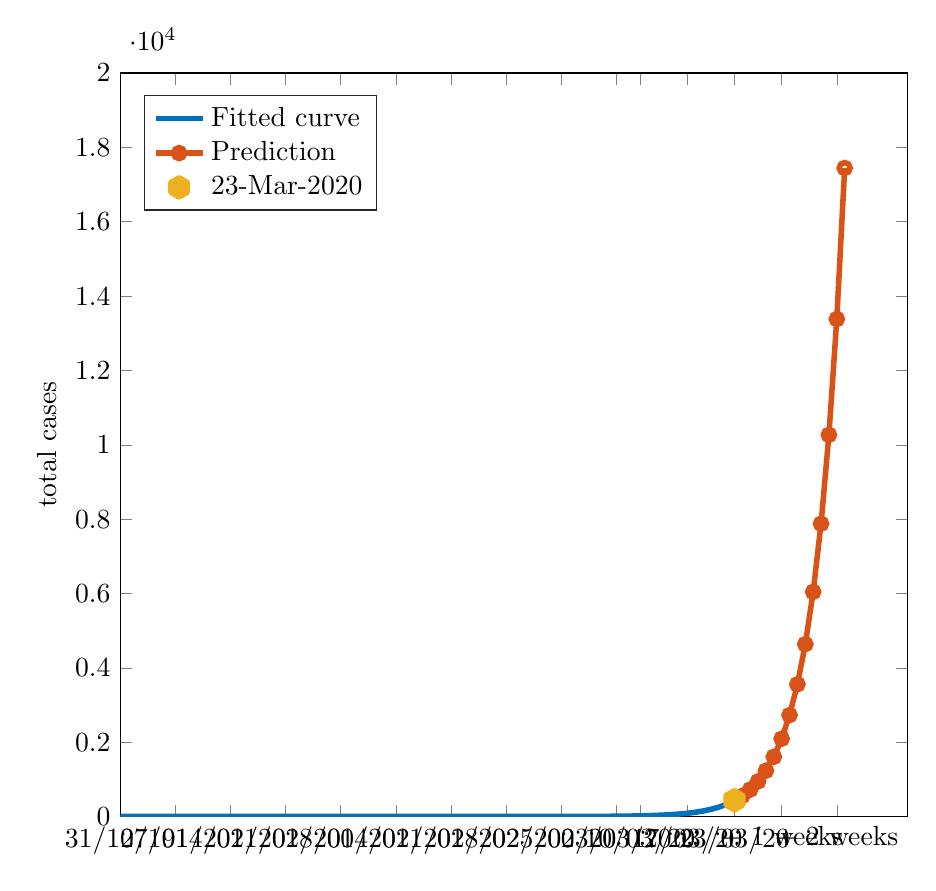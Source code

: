 % This file was created by matlab2tikz.
% Minimal pgfplots version: 1.3
%
\definecolor{mycolor1}{rgb}{0.0,0.447,0.741}%
\definecolor{mycolor2}{rgb}{0.85,0.325,0.098}%
\definecolor{mycolor3}{rgb}{0.929,0.694,0.125}%
%
\begin{tikzpicture}

\begin{axis}[%
width=10cm,
height=9.442cm,
at={(0cm,0cm)},
scale only axis,
xmin=0,
xmax=100,
xtick={0,7,14,21,28,35,42,49,56,63,66,72,78,84,91},
xticklabels={{31/12/19},{07/01/20},{14/01/20},{21/01/20},{28/01/20},{04/02/20},{11/02/20},{18/02/20},{25/02/20},{03/03/20},{10/03/20},{17/03/20},{23/03/20},{+ 1 weeks},{+ 2 weeks}},
ymin=0,
ymax=20000,
ylabel={total cases},
legend style={at={(0.03,0.97)},anchor=north west,legend cell align=left,align=left,draw=white!15!black}
]
\addplot [color=mycolor1,solid,line width=2.0pt]
  table[row sep=crcr]{%
0	4.487e-07\\
1	5.849e-07\\
2	7.624e-07\\
3	9.938e-07\\
4	1.295e-06\\
5	1.689e-06\\
6	2.201e-06\\
7	2.869e-06\\
8	3.74e-06\\
9	4.875e-06\\
10	6.354e-06\\
11	8.282e-06\\
12	1.08e-05\\
13	1.407e-05\\
14	1.834e-05\\
15	2.391e-05\\
16	3.117e-05\\
17	4.062e-05\\
18	5.295e-05\\
19	6.902e-05\\
20	8.997e-05\\
21	0.0\\
22	0.0\\
23	0.0\\
24	0.0\\
25	0.0\\
26	0.0\\
27	0.001\\
28	0.001\\
29	0.001\\
30	0.001\\
31	0.002\\
32	0.002\\
33	0.003\\
34	0.004\\
35	0.005\\
36	0.006\\
37	0.008\\
38	0.011\\
39	0.014\\
40	0.018\\
41	0.024\\
42	0.031\\
43	0.04\\
44	0.052\\
45	0.068\\
46	0.088\\
47	0.115\\
48	0.15\\
49	0.196\\
50	0.255\\
51	0.333\\
52	0.434\\
53	0.566\\
54	0.737\\
55	0.961\\
56	1.253\\
57	1.633\\
58	2.129\\
59	2.775\\
60	3.617\\
61	4.714\\
62	6.145\\
63	8.01\\
64	10.44\\
65	13.609\\
66	17.739\\
67	23.123\\
68	30.14\\
69	39.287\\
70	51.21\\
71	66.751\\
72	87.009\\
73	113.414\\
74	147.833\\
75	192.698\\
76	251.179\\
77	327.407\\
78	426.769\\
};
\addlegendentry{Fitted curve};

\addplot [color=mycolor2,solid,line width=2.0pt,mark=o,mark options={solid}]
  table[row sep=crcr]{%
78	427\\
79	556\\
80	725\\
81	945\\
82	1232\\
83	1606\\
84	2093\\
85	2729\\
86	3557\\
87	4636\\
88	6043\\
89	7877\\
90	10267\\
91	13383\\
92	17445\\
};
\addlegendentry{Prediction};

\addplot [color=mycolor3,line width=8.0pt,only marks,mark=asterisk,mark options={solid}]
  table[row sep=crcr]{%
78	438\\
};
\addlegendentry{23-Mar-2020};

\end{axis}
\end{tikzpicture}%